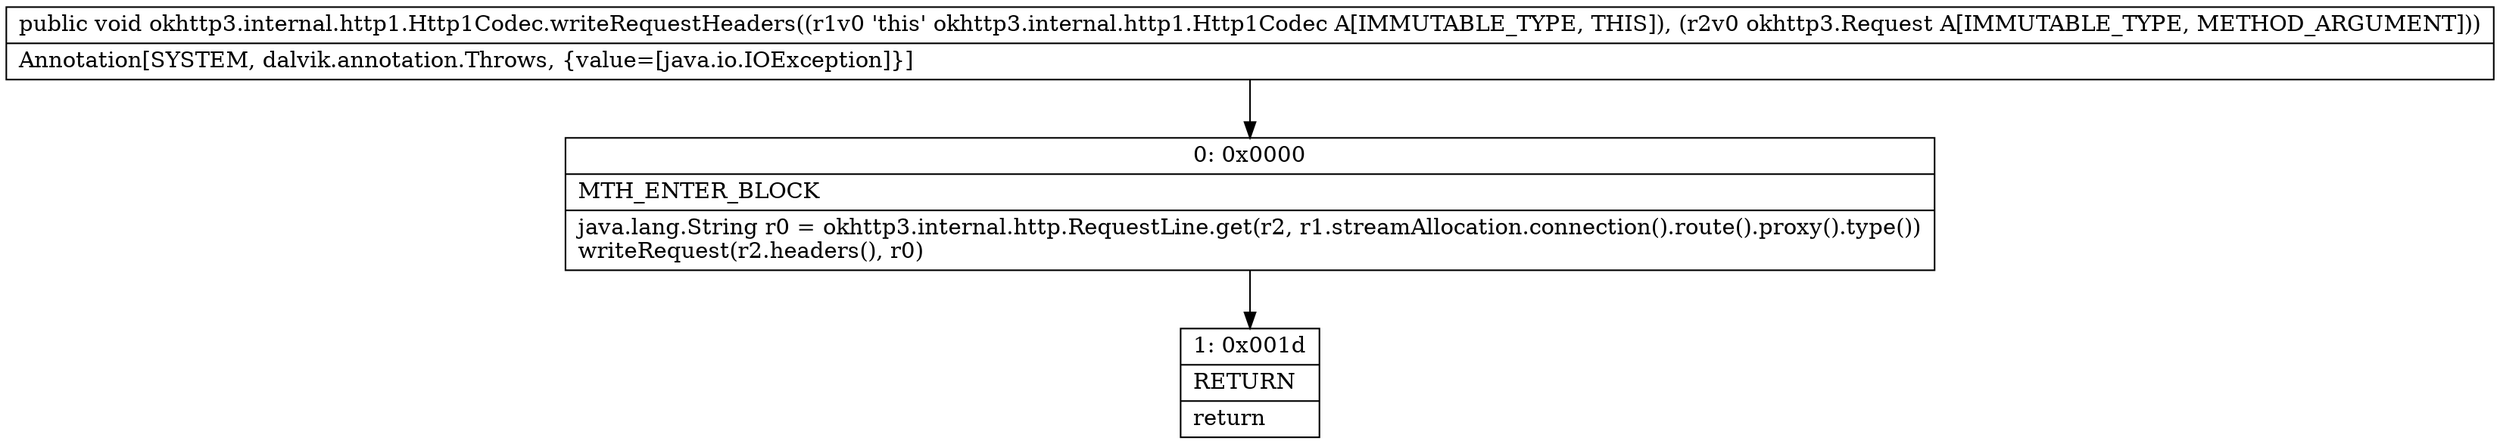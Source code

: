 digraph "CFG forokhttp3.internal.http1.Http1Codec.writeRequestHeaders(Lokhttp3\/Request;)V" {
Node_0 [shape=record,label="{0\:\ 0x0000|MTH_ENTER_BLOCK\l|java.lang.String r0 = okhttp3.internal.http.RequestLine.get(r2, r1.streamAllocation.connection().route().proxy().type())\lwriteRequest(r2.headers(), r0)\l}"];
Node_1 [shape=record,label="{1\:\ 0x001d|RETURN\l|return\l}"];
MethodNode[shape=record,label="{public void okhttp3.internal.http1.Http1Codec.writeRequestHeaders((r1v0 'this' okhttp3.internal.http1.Http1Codec A[IMMUTABLE_TYPE, THIS]), (r2v0 okhttp3.Request A[IMMUTABLE_TYPE, METHOD_ARGUMENT]))  | Annotation[SYSTEM, dalvik.annotation.Throws, \{value=[java.io.IOException]\}]\l}"];
MethodNode -> Node_0;
Node_0 -> Node_1;
}


